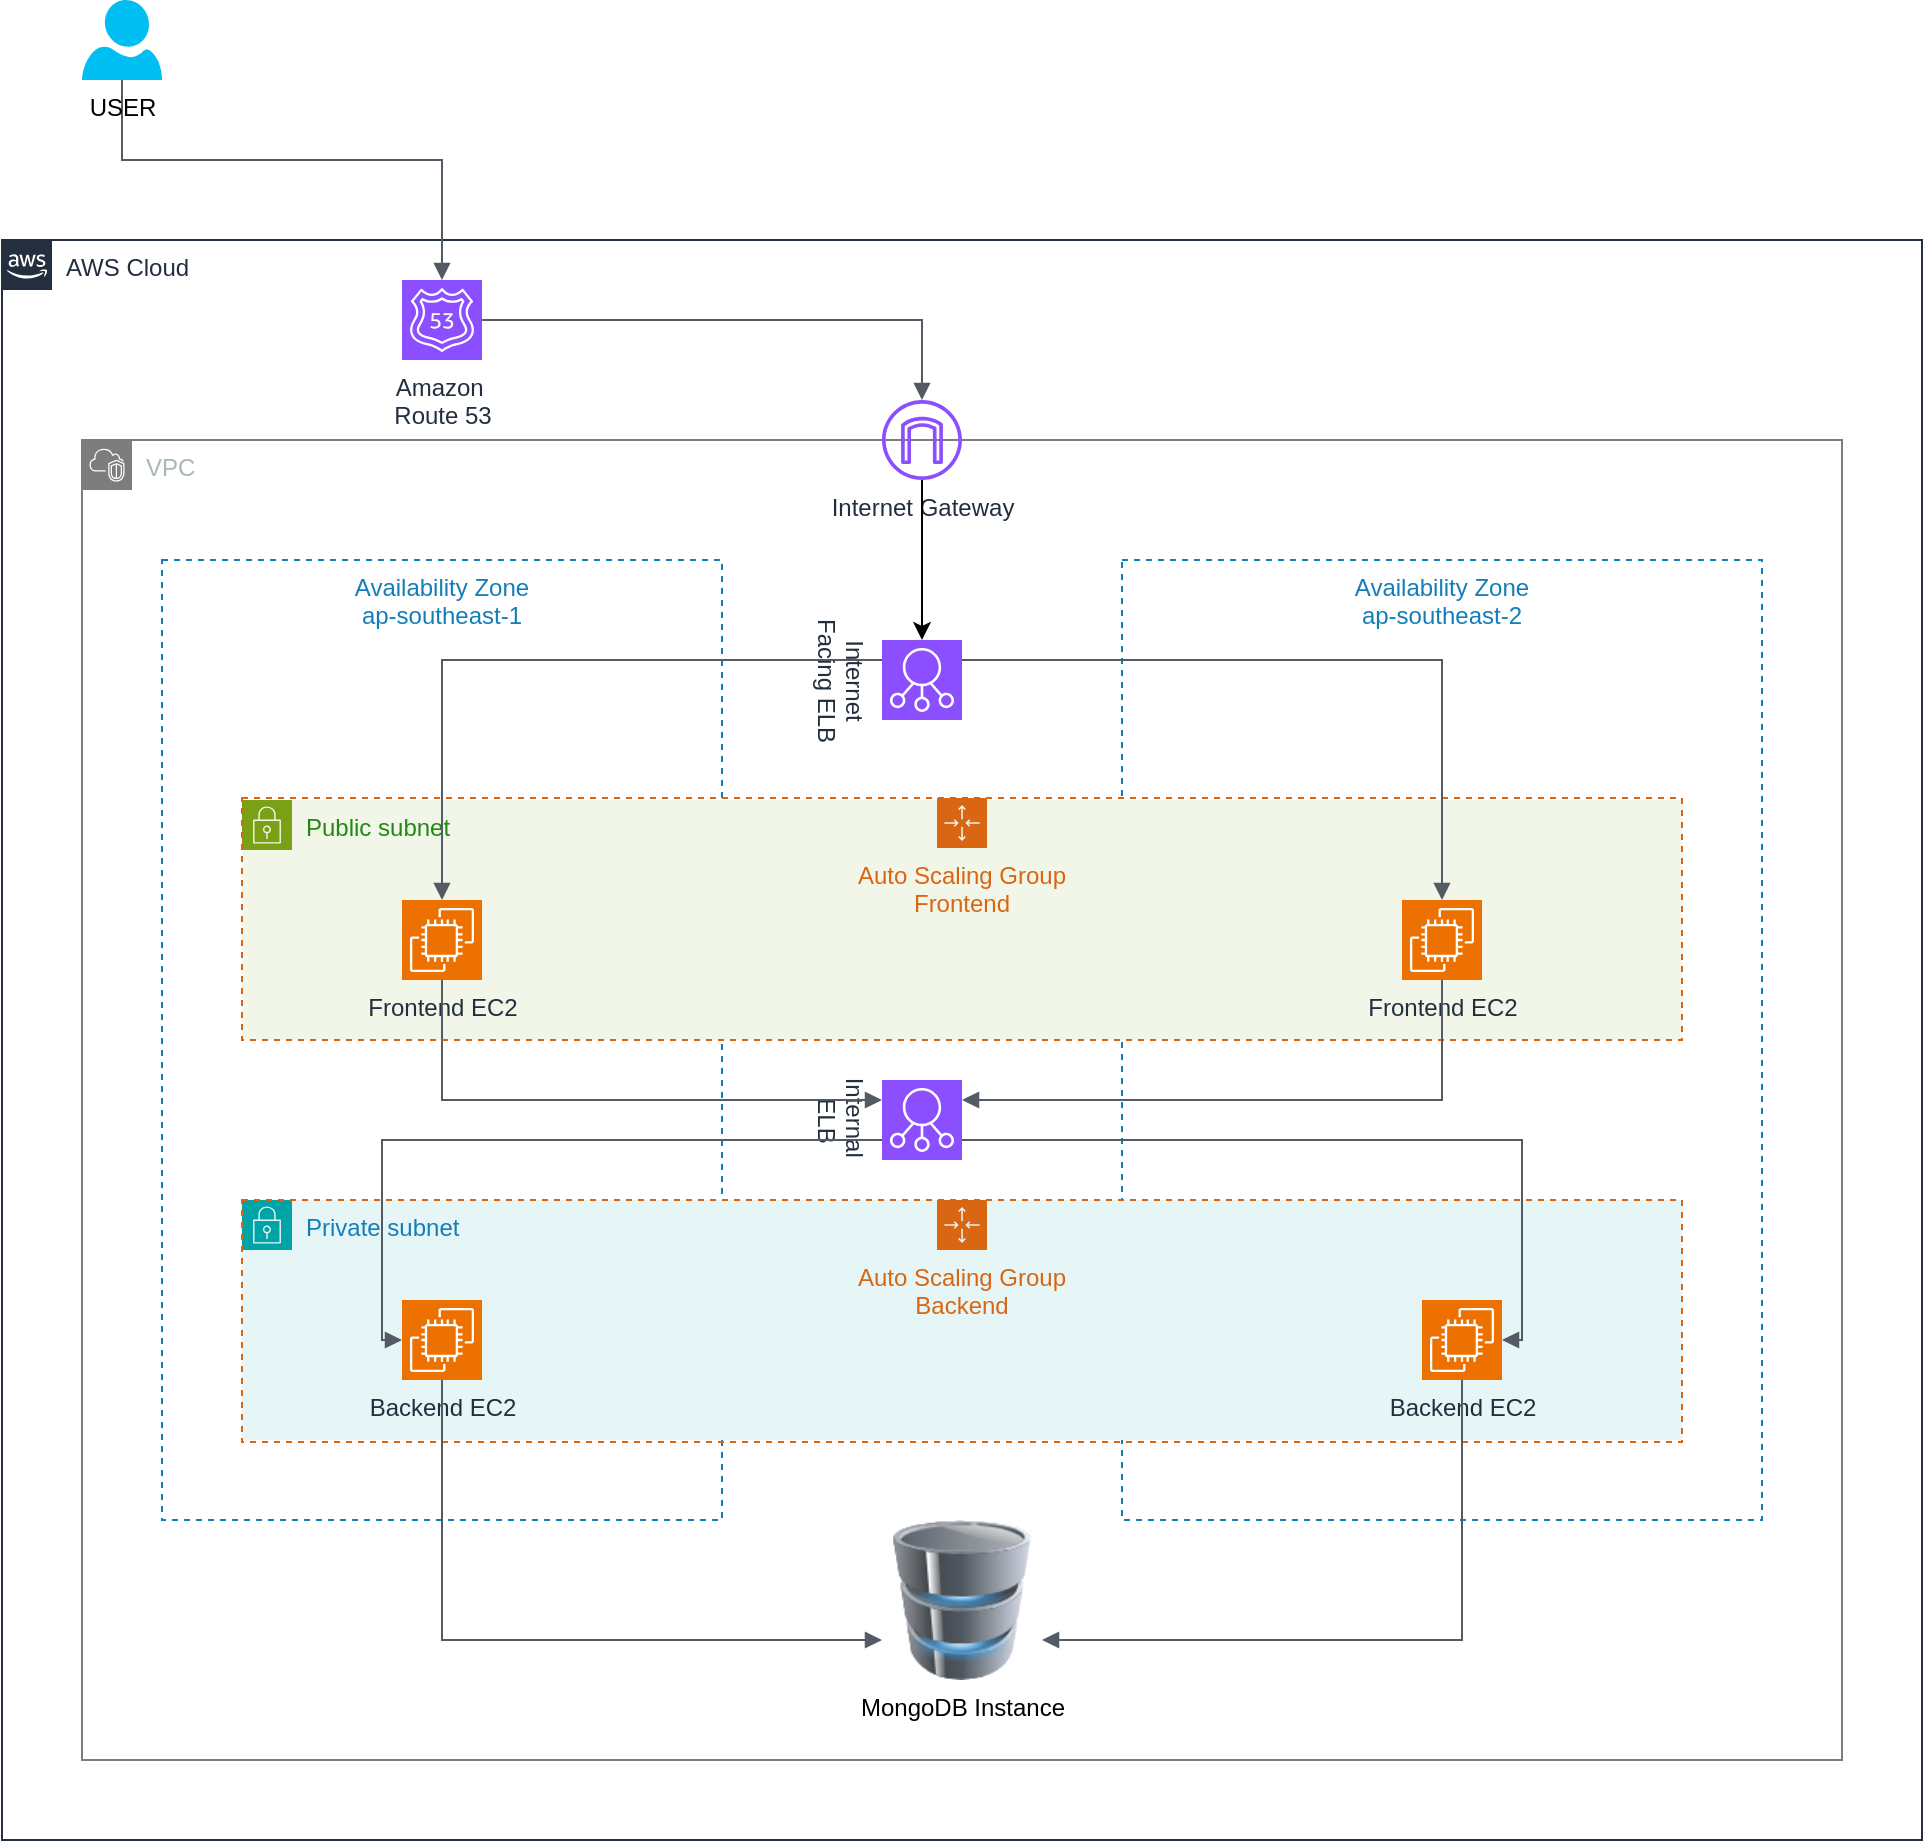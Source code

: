 <mxfile version="24.2.2" type="google">
  <diagram id="Ht1M8jgEwFfnCIfOTk4-" name="Page-1">
    <mxGraphModel grid="1" page="1" gridSize="10" guides="1" tooltips="1" connect="1" arrows="1" fold="1" pageScale="1" pageWidth="1169" pageHeight="827" math="0" shadow="0">
      <root>
        <mxCell id="0" />
        <mxCell id="1" parent="0" />
        <mxCell id="qUt2U3yCLPtTncirbHAS-4" value="AWS Cloud" style="points=[[0,0],[0.25,0],[0.5,0],[0.75,0],[1,0],[1,0.25],[1,0.5],[1,0.75],[1,1],[0.75,1],[0.5,1],[0.25,1],[0,1],[0,0.75],[0,0.5],[0,0.25]];outlineConnect=0;gradientColor=none;html=1;whiteSpace=wrap;fontSize=12;fontStyle=0;container=1;pointerEvents=0;collapsible=0;recursiveResize=0;shape=mxgraph.aws4.group;grIcon=mxgraph.aws4.group_aws_cloud_alt;strokeColor=#232F3E;fillColor=none;verticalAlign=top;align=left;spacingLeft=30;fontColor=#232F3E;dashed=0;" vertex="1" parent="1">
          <mxGeometry x="120" width="960" height="800" as="geometry" />
        </mxCell>
        <mxCell id="qUt2U3yCLPtTncirbHAS-5" value="Amazon&amp;nbsp;&lt;div&gt;Route 53&lt;/div&gt;" style="sketch=0;points=[[0,0,0],[0.25,0,0],[0.5,0,0],[0.75,0,0],[1,0,0],[0,1,0],[0.25,1,0],[0.5,1,0],[0.75,1,0],[1,1,0],[0,0.25,0],[0,0.5,0],[0,0.75,0],[1,0.25,0],[1,0.5,0],[1,0.75,0]];outlineConnect=0;fontColor=#232F3E;fillColor=#8C4FFF;strokeColor=#ffffff;dashed=0;verticalLabelPosition=bottom;verticalAlign=top;align=center;html=1;fontSize=12;fontStyle=0;aspect=fixed;shape=mxgraph.aws4.resourceIcon;resIcon=mxgraph.aws4.route_53;" vertex="1" parent="qUt2U3yCLPtTncirbHAS-4">
          <mxGeometry x="200" y="20" width="40" height="40" as="geometry" />
        </mxCell>
        <mxCell id="qUt2U3yCLPtTncirbHAS-7" value="VPC" style="points=[[0,0],[0.25,0],[0.5,0],[0.75,0],[1,0],[1,0.25],[1,0.5],[1,0.75],[1,1],[0.75,1],[0.5,1],[0.25,1],[0,1],[0,0.75],[0,0.5],[0,0.25]];outlineConnect=0;gradientColor=none;html=1;whiteSpace=wrap;fontSize=12;fontStyle=0;container=1;pointerEvents=0;collapsible=0;recursiveResize=0;shape=mxgraph.aws4.group;grIcon=mxgraph.aws4.group_vpc2;strokeColor=#7D7D7D;fillColor=none;verticalAlign=top;align=left;spacingLeft=30;fontColor=#AAB7B8;dashed=0;" vertex="1" parent="qUt2U3yCLPtTncirbHAS-4">
          <mxGeometry x="40" y="100" width="880" height="660" as="geometry" />
        </mxCell>
        <mxCell id="qUt2U3yCLPtTncirbHAS-9" value="Availability Zone&lt;div&gt;ap-southeast-1&lt;/div&gt;" style="fillColor=none;strokeColor=#147EBA;dashed=1;verticalAlign=top;fontStyle=0;fontColor=#147EBA;whiteSpace=wrap;html=1;" vertex="1" parent="qUt2U3yCLPtTncirbHAS-7">
          <mxGeometry x="40" y="60" width="280" height="480" as="geometry" />
        </mxCell>
        <mxCell id="qUt2U3yCLPtTncirbHAS-8" value="Availability Zone&lt;div&gt;ap-southeast-2&lt;/div&gt;" style="fillColor=none;strokeColor=#147EBA;dashed=1;verticalAlign=top;fontStyle=0;fontColor=#147EBA;whiteSpace=wrap;html=1;" vertex="1" parent="qUt2U3yCLPtTncirbHAS-7">
          <mxGeometry x="520" y="60" width="320" height="480" as="geometry" />
        </mxCell>
        <mxCell id="qUt2U3yCLPtTncirbHAS-10" value="Internet&lt;div&gt;Facing ELB&lt;/div&gt;" style="sketch=0;points=[[0,0,0],[0.25,0,0],[0.5,0,0],[0.75,0,0],[1,0,0],[0,1,0],[0.25,1,0],[0.5,1,0],[0.75,1,0],[1,1,0],[0,0.25,0],[0,0.5,0],[0,0.75,0],[1,0.25,0],[1,0.5,0],[1,0.75,0]];outlineConnect=0;fontColor=#232F3E;fillColor=#8C4FFF;strokeColor=#ffffff;dashed=0;verticalLabelPosition=bottom;verticalAlign=top;align=center;html=1;fontSize=12;fontStyle=0;aspect=fixed;shape=mxgraph.aws4.resourceIcon;resIcon=mxgraph.aws4.elastic_load_balancing;rotation=90;" vertex="1" parent="qUt2U3yCLPtTncirbHAS-7">
          <mxGeometry x="400" y="100" width="40" height="40" as="geometry" />
        </mxCell>
        <mxCell id="qUt2U3yCLPtTncirbHAS-12" value="Private subnet" style="points=[[0,0],[0.25,0],[0.5,0],[0.75,0],[1,0],[1,0.25],[1,0.5],[1,0.75],[1,1],[0.75,1],[0.5,1],[0.25,1],[0,1],[0,0.75],[0,0.5],[0,0.25]];outlineConnect=0;gradientColor=none;html=1;whiteSpace=wrap;fontSize=12;fontStyle=0;container=1;pointerEvents=0;collapsible=0;recursiveResize=0;shape=mxgraph.aws4.group;grIcon=mxgraph.aws4.group_security_group;grStroke=0;strokeColor=#00A4A6;fillColor=#E6F6F7;verticalAlign=top;align=left;spacingLeft=30;fontColor=#147EBA;dashed=0;" vertex="1" parent="qUt2U3yCLPtTncirbHAS-7">
          <mxGeometry x="80" y="380" width="720" height="120" as="geometry" />
        </mxCell>
        <mxCell id="qUt2U3yCLPtTncirbHAS-15" value="Auto Scaling Group&lt;div&gt;Backend&lt;/div&gt;" style="points=[[0,0],[0.25,0],[0.5,0],[0.75,0],[1,0],[1,0.25],[1,0.5],[1,0.75],[1,1],[0.75,1],[0.5,1],[0.25,1],[0,1],[0,0.75],[0,0.5],[0,0.25]];outlineConnect=0;gradientColor=none;html=1;whiteSpace=wrap;fontSize=12;fontStyle=0;container=1;pointerEvents=0;collapsible=0;recursiveResize=0;shape=mxgraph.aws4.groupCenter;grIcon=mxgraph.aws4.group_auto_scaling_group;grStroke=1;strokeColor=#D86613;fillColor=none;verticalAlign=top;align=center;fontColor=#D86613;dashed=1;spacingTop=25;" vertex="1" parent="qUt2U3yCLPtTncirbHAS-12">
          <mxGeometry width="720" height="121" as="geometry" />
        </mxCell>
        <mxCell id="qUt2U3yCLPtTncirbHAS-17" value="Backend EC2" style="sketch=0;points=[[0,0,0],[0.25,0,0],[0.5,0,0],[0.75,0,0],[1,0,0],[0,1,0],[0.25,1,0],[0.5,1,0],[0.75,1,0],[1,1,0],[0,0.25,0],[0,0.5,0],[0,0.75,0],[1,0.25,0],[1,0.5,0],[1,0.75,0]];outlineConnect=0;fontColor=#232F3E;fillColor=#ED7100;strokeColor=#ffffff;dashed=0;verticalLabelPosition=bottom;verticalAlign=top;align=center;html=1;fontSize=12;fontStyle=0;aspect=fixed;shape=mxgraph.aws4.resourceIcon;resIcon=mxgraph.aws4.ec2;" vertex="1" parent="qUt2U3yCLPtTncirbHAS-15">
          <mxGeometry x="80" y="50" width="40" height="40" as="geometry" />
        </mxCell>
        <mxCell id="qUt2U3yCLPtTncirbHAS-11" value="Public subnet" style="points=[[0,0],[0.25,0],[0.5,0],[0.75,0],[1,0],[1,0.25],[1,0.5],[1,0.75],[1,1],[0.75,1],[0.5,1],[0.25,1],[0,1],[0,0.75],[0,0.5],[0,0.25]];outlineConnect=0;gradientColor=none;html=1;whiteSpace=wrap;fontSize=12;fontStyle=0;container=1;pointerEvents=0;collapsible=0;recursiveResize=0;shape=mxgraph.aws4.group;grIcon=mxgraph.aws4.group_security_group;grStroke=0;strokeColor=#7AA116;fillColor=#F2F6E8;verticalAlign=top;align=left;spacingLeft=30;fontColor=#248814;dashed=0;" vertex="1" parent="qUt2U3yCLPtTncirbHAS-7">
          <mxGeometry x="80" y="180" width="720" height="120" as="geometry" />
        </mxCell>
        <mxCell id="qUt2U3yCLPtTncirbHAS-13" value="Internal&amp;nbsp;&lt;div&gt;ELB&lt;/div&gt;" style="sketch=0;points=[[0,0,0],[0.25,0,0],[0.5,0,0],[0.75,0,0],[1,0,0],[0,1,0],[0.25,1,0],[0.5,1,0],[0.75,1,0],[1,1,0],[0,0.25,0],[0,0.5,0],[0,0.75,0],[1,0.25,0],[1,0.5,0],[1,0.75,0]];outlineConnect=0;fontColor=#232F3E;fillColor=#8C4FFF;strokeColor=#ffffff;dashed=0;verticalLabelPosition=bottom;verticalAlign=top;align=center;html=1;fontSize=12;fontStyle=0;aspect=fixed;shape=mxgraph.aws4.resourceIcon;resIcon=mxgraph.aws4.elastic_load_balancing;rotation=90;" vertex="1" parent="qUt2U3yCLPtTncirbHAS-7">
          <mxGeometry x="400" y="320" width="40" height="40" as="geometry" />
        </mxCell>
        <mxCell id="qUt2U3yCLPtTncirbHAS-19" value="Frontend EC2" style="sketch=0;points=[[0,0,0],[0.25,0,0],[0.5,0,0],[0.75,0,0],[1,0,0],[0,1,0],[0.25,1,0],[0.5,1,0],[0.75,1,0],[1,1,0],[0,0.25,0],[0,0.5,0],[0,0.75,0],[1,0.25,0],[1,0.5,0],[1,0.75,0]];outlineConnect=0;fontColor=#232F3E;fillColor=#ED7100;strokeColor=#ffffff;dashed=0;verticalLabelPosition=bottom;verticalAlign=top;align=center;html=1;fontSize=12;fontStyle=0;aspect=fixed;shape=mxgraph.aws4.resourceIcon;resIcon=mxgraph.aws4.ec2;" vertex="1" parent="qUt2U3yCLPtTncirbHAS-7">
          <mxGeometry x="160" y="230" width="40" height="40" as="geometry" />
        </mxCell>
        <mxCell id="qUt2U3yCLPtTncirbHAS-20" value="Backend EC2" style="sketch=0;points=[[0,0,0],[0.25,0,0],[0.5,0,0],[0.75,0,0],[1,0,0],[0,1,0],[0.25,1,0],[0.5,1,0],[0.75,1,0],[1,1,0],[0,0.25,0],[0,0.5,0],[0,0.75,0],[1,0.25,0],[1,0.5,0],[1,0.75,0]];outlineConnect=0;fontColor=#232F3E;fillColor=#ED7100;strokeColor=#ffffff;dashed=0;verticalLabelPosition=bottom;verticalAlign=top;align=center;html=1;fontSize=12;fontStyle=0;aspect=fixed;shape=mxgraph.aws4.resourceIcon;resIcon=mxgraph.aws4.ec2;" vertex="1" parent="qUt2U3yCLPtTncirbHAS-7">
          <mxGeometry x="670" y="430" width="40" height="40" as="geometry" />
        </mxCell>
        <mxCell id="qUt2U3yCLPtTncirbHAS-25" value="" style="edgeStyle=orthogonalEdgeStyle;html=1;endArrow=none;elbow=vertical;startArrow=block;startFill=1;strokeColor=#545B64;rounded=0;entryX=0.25;entryY=1;entryDx=0;entryDy=0;entryPerimeter=0;exitX=0.5;exitY=0;exitDx=0;exitDy=0;exitPerimeter=0;" edge="1" parent="qUt2U3yCLPtTncirbHAS-7" source="qUt2U3yCLPtTncirbHAS-19" target="qUt2U3yCLPtTncirbHAS-10">
          <mxGeometry width="100" relative="1" as="geometry">
            <mxPoint x="200" y="110" as="sourcePoint" />
            <mxPoint x="300" y="110" as="targetPoint" />
          </mxGeometry>
        </mxCell>
        <mxCell id="qUt2U3yCLPtTncirbHAS-26" value="" style="edgeStyle=orthogonalEdgeStyle;html=1;endArrow=none;elbow=vertical;startArrow=block;startFill=1;strokeColor=#545B64;rounded=0;entryX=0.5;entryY=1;entryDx=0;entryDy=0;entryPerimeter=0;exitX=0.25;exitY=1;exitDx=0;exitDy=0;exitPerimeter=0;" edge="1" parent="qUt2U3yCLPtTncirbHAS-7" source="qUt2U3yCLPtTncirbHAS-13" target="qUt2U3yCLPtTncirbHAS-19">
          <mxGeometry width="100" relative="1" as="geometry">
            <mxPoint x="80" y="330" as="sourcePoint" />
            <mxPoint x="180" y="330" as="targetPoint" />
          </mxGeometry>
        </mxCell>
        <mxCell id="qUt2U3yCLPtTncirbHAS-29" value="MongoDB Instance" style="image;html=1;image=img/lib/clip_art/computers/Database_128x128.png" vertex="1" parent="qUt2U3yCLPtTncirbHAS-7">
          <mxGeometry x="400" y="540" width="80" height="80" as="geometry" />
        </mxCell>
        <mxCell id="qUt2U3yCLPtTncirbHAS-30" value="" style="edgeStyle=orthogonalEdgeStyle;html=1;endArrow=none;elbow=vertical;startArrow=block;startFill=1;strokeColor=#545B64;rounded=0;entryX=0.5;entryY=1;entryDx=0;entryDy=0;entryPerimeter=0;exitX=1;exitY=0.75;exitDx=0;exitDy=0;" edge="1" parent="qUt2U3yCLPtTncirbHAS-7" source="qUt2U3yCLPtTncirbHAS-29" target="qUt2U3yCLPtTncirbHAS-20">
          <mxGeometry width="100" relative="1" as="geometry">
            <mxPoint x="530" y="610" as="sourcePoint" />
            <mxPoint x="750" y="540" as="targetPoint" />
          </mxGeometry>
        </mxCell>
        <mxCell id="qUt2U3yCLPtTncirbHAS-31" value="" style="edgeStyle=orthogonalEdgeStyle;html=1;endArrow=none;elbow=vertical;startArrow=block;startFill=1;strokeColor=#545B64;rounded=0;exitX=0;exitY=0.75;exitDx=0;exitDy=0;" edge="1" parent="qUt2U3yCLPtTncirbHAS-7" source="qUt2U3yCLPtTncirbHAS-29" target="qUt2U3yCLPtTncirbHAS-17">
          <mxGeometry width="100" relative="1" as="geometry">
            <mxPoint x="490" y="610" as="sourcePoint" />
            <mxPoint x="690" y="480" as="targetPoint" />
          </mxGeometry>
        </mxCell>
        <mxCell id="qUt2U3yCLPtTncirbHAS-32" value="" style="edgeStyle=orthogonalEdgeStyle;html=1;endArrow=none;elbow=vertical;startArrow=block;startFill=1;strokeColor=#545B64;rounded=0;entryX=0.75;entryY=0;entryDx=0;entryDy=0;entryPerimeter=0;exitX=1;exitY=0.5;exitDx=0;exitDy=0;exitPerimeter=0;" edge="1" parent="qUt2U3yCLPtTncirbHAS-7" source="qUt2U3yCLPtTncirbHAS-20" target="qUt2U3yCLPtTncirbHAS-13">
          <mxGeometry width="100" relative="1" as="geometry">
            <mxPoint x="470" y="350" as="sourcePoint" />
            <mxPoint x="690" y="280" as="targetPoint" />
          </mxGeometry>
        </mxCell>
        <mxCell id="qUt2U3yCLPtTncirbHAS-33" value="" style="edgeStyle=orthogonalEdgeStyle;html=1;endArrow=none;elbow=vertical;startArrow=block;startFill=1;strokeColor=#545B64;rounded=0;entryX=0.75;entryY=1;entryDx=0;entryDy=0;entryPerimeter=0;exitX=0;exitY=0.5;exitDx=0;exitDy=0;exitPerimeter=0;" edge="1" parent="qUt2U3yCLPtTncirbHAS-7" source="qUt2U3yCLPtTncirbHAS-17" target="qUt2U3yCLPtTncirbHAS-13">
          <mxGeometry width="100" relative="1" as="geometry">
            <mxPoint x="370" y="359.5" as="sourcePoint" />
            <mxPoint x="140" y="279.5" as="targetPoint" />
          </mxGeometry>
        </mxCell>
        <mxCell id="qUt2U3yCLPtTncirbHAS-6" value="Internet Gateway&lt;div&gt;&lt;br&gt;&lt;/div&gt;" style="sketch=0;outlineConnect=0;fontColor=#232F3E;gradientColor=none;fillColor=#8C4FFF;strokeColor=none;dashed=0;verticalLabelPosition=bottom;verticalAlign=top;align=center;html=1;fontSize=12;fontStyle=0;aspect=fixed;pointerEvents=1;shape=mxgraph.aws4.internet_gateway;" vertex="1" parent="qUt2U3yCLPtTncirbHAS-4">
          <mxGeometry x="440" y="80" width="40" height="40" as="geometry" />
        </mxCell>
        <mxCell id="qUt2U3yCLPtTncirbHAS-23" value="" style="edgeStyle=orthogonalEdgeStyle;html=1;endArrow=block;elbow=vertical;startArrow=none;endFill=1;strokeColor=#545B64;rounded=0;exitX=1;exitY=0.5;exitDx=0;exitDy=0;exitPerimeter=0;" edge="1" parent="qUt2U3yCLPtTncirbHAS-4" source="qUt2U3yCLPtTncirbHAS-5" target="qUt2U3yCLPtTncirbHAS-6">
          <mxGeometry width="100" relative="1" as="geometry">
            <mxPoint x="240" y="39.5" as="sourcePoint" />
            <mxPoint x="340" y="39.5" as="targetPoint" />
          </mxGeometry>
        </mxCell>
        <mxCell id="qUt2U3yCLPtTncirbHAS-35" value="" style="endArrow=classic;html=1;rounded=0;entryX=0;entryY=0.5;entryDx=0;entryDy=0;entryPerimeter=0;" edge="1" parent="qUt2U3yCLPtTncirbHAS-4" source="qUt2U3yCLPtTncirbHAS-6" target="qUt2U3yCLPtTncirbHAS-10">
          <mxGeometry width="50" height="50" relative="1" as="geometry">
            <mxPoint x="430" y="280" as="sourcePoint" />
            <mxPoint x="480" y="230" as="targetPoint" />
          </mxGeometry>
        </mxCell>
        <mxCell id="qUt2U3yCLPtTncirbHAS-14" value="Auto Scaling Group&lt;div&gt;Frontend&lt;/div&gt;" style="points=[[0,0],[0.25,0],[0.5,0],[0.75,0],[1,0],[1,0.25],[1,0.5],[1,0.75],[1,1],[0.75,1],[0.5,1],[0.25,1],[0,1],[0,0.75],[0,0.5],[0,0.25]];outlineConnect=0;gradientColor=none;html=1;whiteSpace=wrap;fontSize=12;fontStyle=0;container=1;pointerEvents=0;collapsible=0;recursiveResize=0;shape=mxgraph.aws4.groupCenter;grIcon=mxgraph.aws4.group_auto_scaling_group;grStroke=1;strokeColor=#D86613;fillColor=none;verticalAlign=top;align=center;fontColor=#D86613;dashed=1;spacingTop=25;" vertex="1" parent="1">
          <mxGeometry x="240" y="279" width="720" height="121" as="geometry" />
        </mxCell>
        <mxCell id="qUt2U3yCLPtTncirbHAS-18" value="Frontend EC2" style="sketch=0;points=[[0,0,0],[0.25,0,0],[0.5,0,0],[0.75,0,0],[1,0,0],[0,1,0],[0.25,1,0],[0.5,1,0],[0.75,1,0],[1,1,0],[0,0.25,0],[0,0.5,0],[0,0.75,0],[1,0.25,0],[1,0.5,0],[1,0.75,0]];outlineConnect=0;fontColor=#232F3E;fillColor=#ED7100;strokeColor=#ffffff;dashed=0;verticalLabelPosition=bottom;verticalAlign=top;align=center;html=1;fontSize=12;fontStyle=0;aspect=fixed;shape=mxgraph.aws4.resourceIcon;resIcon=mxgraph.aws4.ec2;" vertex="1" parent="qUt2U3yCLPtTncirbHAS-14">
          <mxGeometry x="580" y="51" width="40" height="40" as="geometry" />
        </mxCell>
        <mxCell id="qUt2U3yCLPtTncirbHAS-22" value="" style="edgeStyle=orthogonalEdgeStyle;html=1;endArrow=none;elbow=vertical;startArrow=block;startFill=1;strokeColor=#545B64;rounded=0;exitX=0.5;exitY=0;exitDx=0;exitDy=0;exitPerimeter=0;entryX=0.5;entryY=1;entryDx=0;entryDy=0;entryPerimeter=0;" edge="1" parent="1" source="qUt2U3yCLPtTncirbHAS-5" target="qUt2U3yCLPtTncirbHAS-34">
          <mxGeometry width="100" relative="1" as="geometry">
            <mxPoint x="170" y="-100" as="sourcePoint" />
            <mxPoint x="160" y="-40" as="targetPoint" />
            <Array as="points">
              <mxPoint x="340" y="-40" />
              <mxPoint x="180" y="-40" />
            </Array>
          </mxGeometry>
        </mxCell>
        <mxCell id="qUt2U3yCLPtTncirbHAS-24" value="" style="edgeStyle=orthogonalEdgeStyle;html=1;endArrow=block;elbow=vertical;startArrow=none;endFill=1;strokeColor=#545B64;rounded=0;exitX=0.25;exitY=0;exitDx=0;exitDy=0;exitPerimeter=0;" edge="1" parent="1" source="qUt2U3yCLPtTncirbHAS-10" target="qUt2U3yCLPtTncirbHAS-18">
          <mxGeometry width="100" relative="1" as="geometry">
            <mxPoint x="710" y="210" as="sourcePoint" />
            <mxPoint x="810" y="210" as="targetPoint" />
          </mxGeometry>
        </mxCell>
        <mxCell id="qUt2U3yCLPtTncirbHAS-27" value="" style="edgeStyle=orthogonalEdgeStyle;html=1;endArrow=none;elbow=vertical;startArrow=block;startFill=1;strokeColor=#545B64;rounded=0;entryX=0.5;entryY=1;entryDx=0;entryDy=0;entryPerimeter=0;exitX=0.25;exitY=0;exitDx=0;exitDy=0;exitPerimeter=0;" edge="1" parent="1" source="qUt2U3yCLPtTncirbHAS-13" target="qUt2U3yCLPtTncirbHAS-18">
          <mxGeometry width="100" relative="1" as="geometry">
            <mxPoint x="900" y="448" as="sourcePoint" />
            <mxPoint x="660" y="378" as="targetPoint" />
          </mxGeometry>
        </mxCell>
        <mxCell id="qUt2U3yCLPtTncirbHAS-34" value="USER" style="verticalLabelPosition=bottom;html=1;verticalAlign=top;align=center;strokeColor=none;fillColor=#00BEF2;shape=mxgraph.azure.user;" vertex="1" parent="1">
          <mxGeometry x="160" y="-120" width="40" height="40" as="geometry" />
        </mxCell>
      </root>
    </mxGraphModel>
  </diagram>
</mxfile>
